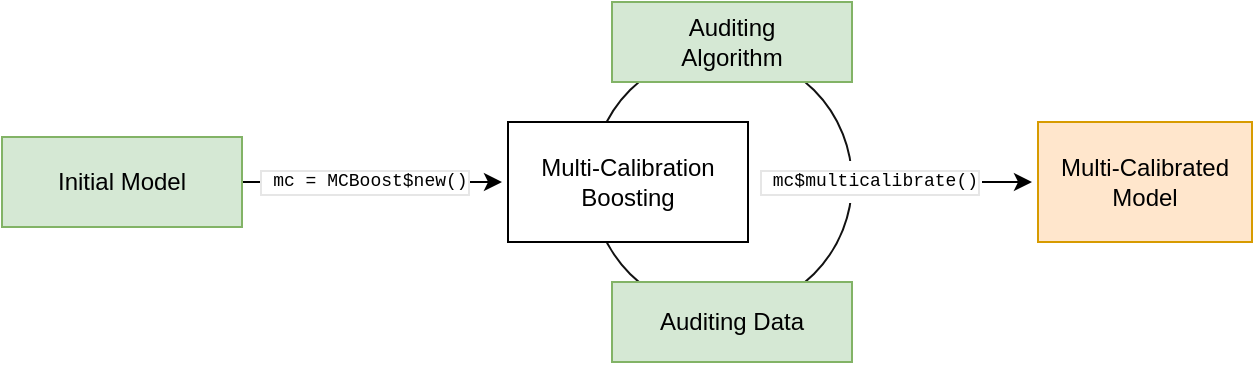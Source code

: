 <mxfile version="14.6.13" type="device"><diagram id="H3cwwJll0IgnW5_nI1ki" name="Page-1"><mxGraphModel dx="934" dy="531" grid="1" gridSize="10" guides="1" tooltips="1" connect="1" arrows="1" fold="1" page="1" pageScale="1" pageWidth="850" pageHeight="1100" math="0" shadow="0"><root><mxCell id="0"/><mxCell id="1" parent="0"/><mxCell id="uL2SU_XySNOePHWv5N8f-26" value="" style="ellipse;whiteSpace=wrap;html=1;aspect=fixed;fontFamily=Courier New;strokeColor=#121212;" parent="1" vertex="1"><mxGeometry x="335" y="475" width="130" height="130" as="geometry"/></mxCell><mxCell id="uL2SU_XySNOePHWv5N8f-25" value="" style="rounded=0;whiteSpace=wrap;html=1;fontFamily=Courier New;strokeColor=#FFFFFF;" parent="1" vertex="1"><mxGeometry x="446" y="530" width="85" height="20" as="geometry"/></mxCell><mxCell id="uL2SU_XySNOePHWv5N8f-2" value="" style="endArrow=classic;html=1;exitX=1;exitY=0.5;exitDx=0;exitDy=0;" parent="1" source="uL2SU_XySNOePHWv5N8f-7" edge="1"><mxGeometry relative="1" as="geometry"><mxPoint x="180" y="540" as="sourcePoint"/><mxPoint x="290" y="540" as="targetPoint"/></mxGeometry></mxCell><mxCell id="uL2SU_XySNOePHWv5N8f-3" value="&amp;nbsp;&lt;font style=&quot;font-size: 9px&quot; face=&quot;Courier New&quot;&gt;mc = MCBoost$new()&lt;/font&gt; " style="edgeLabel;resizable=0;html=1;align=center;verticalAlign=middle;fontFamily=Courier New;fontSize=9;labelBorderColor=#E6E6E6;" parent="uL2SU_XySNOePHWv5N8f-2" connectable="0" vertex="1"><mxGeometry relative="1" as="geometry"><mxPoint x="-4" as="offset"/></mxGeometry></mxCell><mxCell id="uL2SU_XySNOePHWv5N8f-6" value="Auditing Data" style="rounded=0;whiteSpace=wrap;html=1;fillColor=#d5e8d4;strokeColor=#82b366;fontFamily=Helvetica;" parent="1" vertex="1"><mxGeometry x="345" y="590" width="120" height="40" as="geometry"/></mxCell><mxCell id="uL2SU_XySNOePHWv5N8f-7" value="Initial Model" style="rounded=0;whiteSpace=wrap;html=1;fillColor=#d5e8d4;strokeColor=#82b366;fontFamily=Helvetica;" parent="1" vertex="1"><mxGeometry x="40" y="517.5" width="120" height="45" as="geometry"/></mxCell><mxCell id="uL2SU_XySNOePHWv5N8f-8" value="&lt;div&gt;Multi-Calibration Boosting&lt;br&gt;&lt;/div&gt;" style="rounded=0;whiteSpace=wrap;html=1;fontFamily=Helvetica;" parent="1" vertex="1"><mxGeometry x="293" y="510" width="120" height="60" as="geometry"/></mxCell><mxCell id="uL2SU_XySNOePHWv5N8f-12" value="&lt;div&gt;Auditing &lt;br&gt;&lt;/div&gt;&lt;div&gt;Algorithm&lt;br&gt;&lt;/div&gt;" style="rounded=0;whiteSpace=wrap;html=1;fillColor=#d5e8d4;strokeColor=#82b366;fontFamily=Helvetica;" parent="1" vertex="1"><mxGeometry x="345" y="450" width="120" height="40" as="geometry"/></mxCell><mxCell id="uL2SU_XySNOePHWv5N8f-24" value="&amp;nbsp;mc$multicalibrate()" style="text;html=1;strokeColor=none;fillColor=none;align=center;verticalAlign=middle;whiteSpace=wrap;rounded=0;fontFamily=Courier New;rotation=0;fontSize=9;labelBorderColor=#E6E6E6;" parent="1" vertex="1"><mxGeometry x="415" y="530" width="118" height="20" as="geometry"/></mxCell><mxCell id="uL2SU_XySNOePHWv5N8f-28" value="" style="endArrow=classic;html=1;" parent="1" edge="1"><mxGeometry relative="1" as="geometry"><mxPoint x="530" y="540" as="sourcePoint"/><mxPoint x="555" y="540" as="targetPoint"/></mxGeometry></mxCell><mxCell id="uL2SU_XySNOePHWv5N8f-32" value="&lt;div&gt;Multi-Calibrated Model&lt;/div&gt;" style="rounded=0;whiteSpace=wrap;html=1;fillColor=#ffe6cc;strokeColor=#d79b00;fontFamily=Helvetica;" parent="1" vertex="1"><mxGeometry x="558" y="510" width="107" height="60" as="geometry"/></mxCell></root></mxGraphModel></diagram></mxfile>